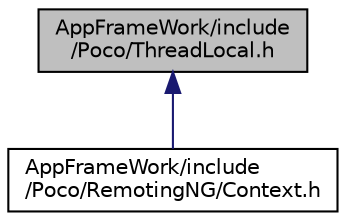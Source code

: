 digraph "AppFrameWork/include/Poco/ThreadLocal.h"
{
 // LATEX_PDF_SIZE
  edge [fontname="Helvetica",fontsize="10",labelfontname="Helvetica",labelfontsize="10"];
  node [fontname="Helvetica",fontsize="10",shape=record];
  Node1 [label="AppFrameWork/include\l/Poco/ThreadLocal.h",height=0.2,width=0.4,color="black", fillcolor="grey75", style="filled", fontcolor="black",tooltip=" "];
  Node1 -> Node2 [dir="back",color="midnightblue",fontsize="10",style="solid"];
  Node2 [label="AppFrameWork/include\l/Poco/RemotingNG/Context.h",height=0.2,width=0.4,color="black", fillcolor="white", style="filled",URL="$RemotingNG_2Context_8h.html",tooltip=" "];
}
